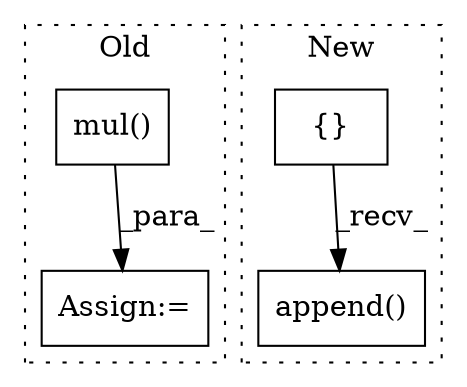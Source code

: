 digraph G {
subgraph cluster0 {
1 [label="mul()" a="75" s="7488,7512" l="10,1" shape="box"];
3 [label="Assign:=" a="68" s="7551" l="3" shape="box"];
label = "Old";
style="dotted";
}
subgraph cluster1 {
2 [label="{}" a="59" s="8439,8439" l="2,1" shape="box"];
4 [label="append()" a="75" s="8508,8534" l="12,1" shape="box"];
label = "New";
style="dotted";
}
1 -> 3 [label="_para_"];
2 -> 4 [label="_recv_"];
}